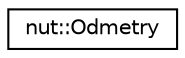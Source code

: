 digraph "クラス階層図"
{
 // LATEX_PDF_SIZE
  edge [fontname="Helvetica",fontsize="10",labelfontname="Helvetica",labelfontsize="10"];
  node [fontname="Helvetica",fontsize="10",shape=record];
  rankdir="LR";
  Node0 [label="nut::Odmetry",height=0.2,width=0.4,color="black", fillcolor="white", style="filled",URL="$d6/dcf/classnut_1_1_odmetry.html",tooltip="オドメータのクラス  二輪エンコーダと一つのジャイロに対応"];
}
